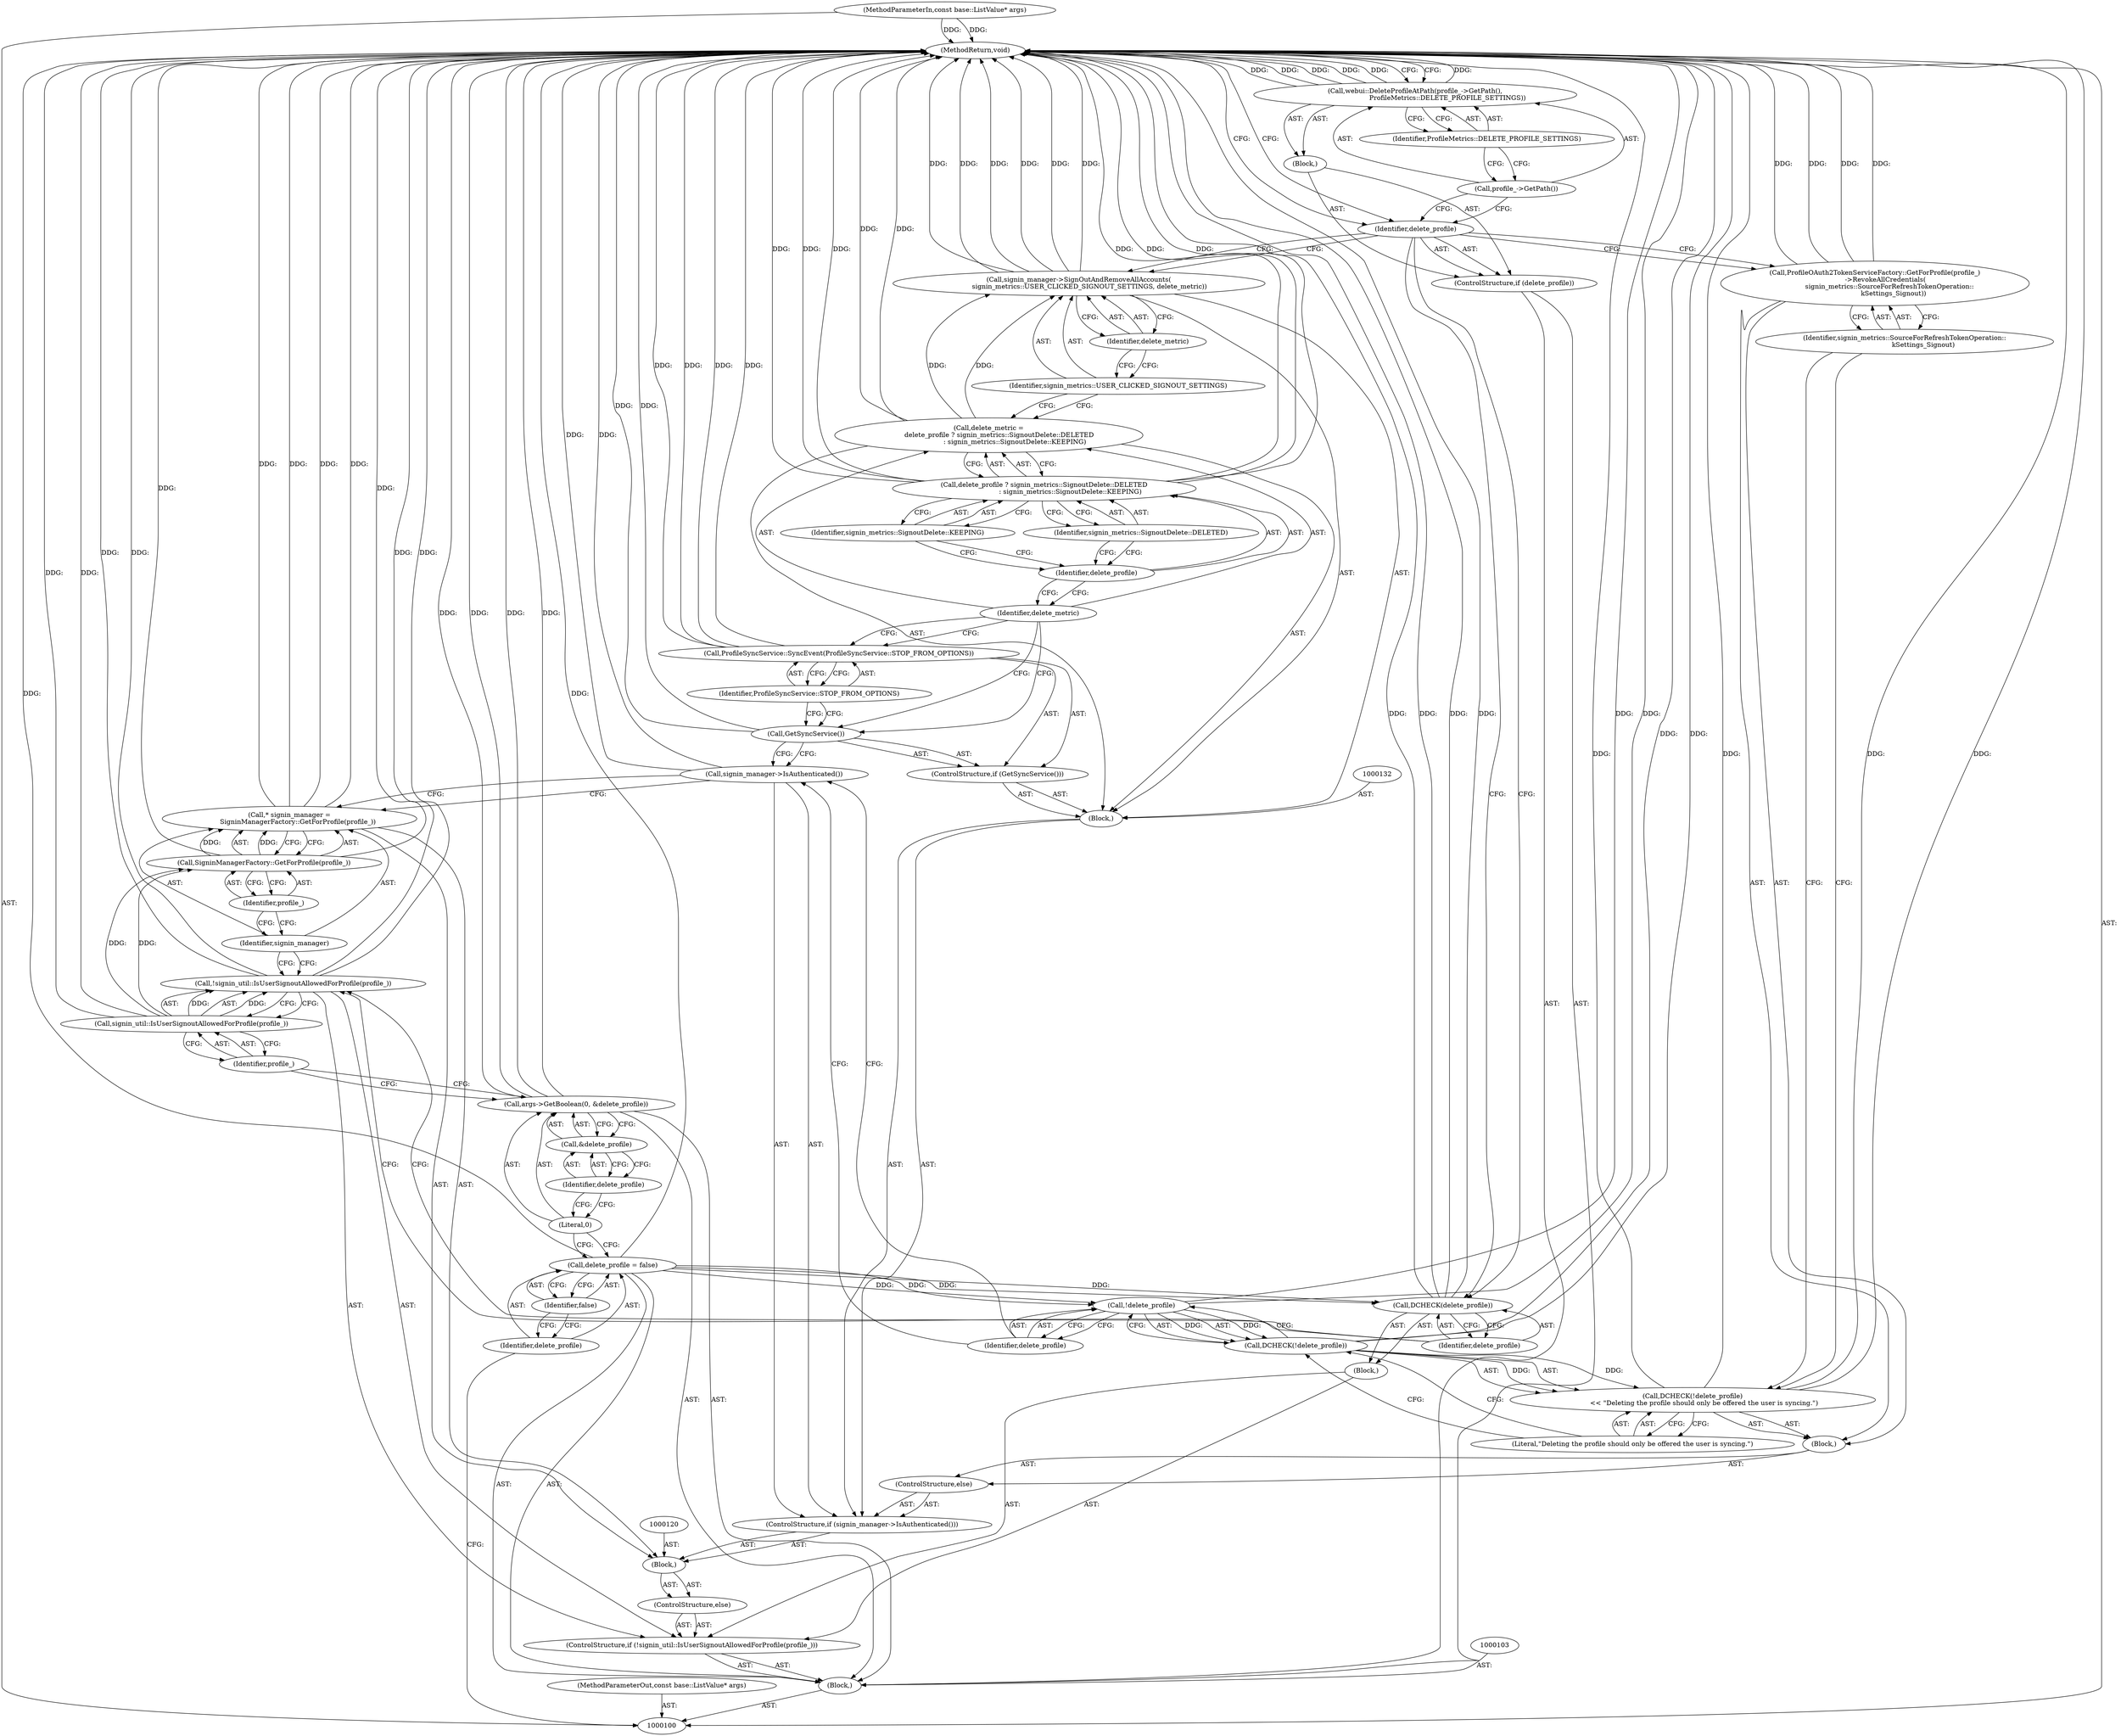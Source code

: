 digraph "0_Chrome_282f53ffdc3b1902da86f6a0791af736837efbf8_6" {
"1000157" [label="(MethodReturn,void)"];
"1000101" [label="(MethodParameterIn,const base::ListValue* args)"];
"1000235" [label="(MethodParameterOut,const base::ListValue* args)"];
"1000102" [label="(Block,)"];
"1000125" [label="(ControlStructure,if (signin_manager->IsAuthenticated()))"];
"1000126" [label="(Call,signin_manager->IsAuthenticated())"];
"1000129" [label="(Call,GetSyncService())"];
"1000128" [label="(ControlStructure,if (GetSyncService()))"];
"1000131" [label="(Identifier,ProfileSyncService::STOP_FROM_OPTIONS)"];
"1000130" [label="(Call,ProfileSyncService::SyncEvent(ProfileSyncService::STOP_FROM_OPTIONS))"];
"1000133" [label="(Call,delete_metric =\n          delete_profile ? signin_metrics::SignoutDelete::DELETED\n                         : signin_metrics::SignoutDelete::KEEPING)"];
"1000134" [label="(Identifier,delete_metric)"];
"1000127" [label="(Block,)"];
"1000135" [label="(Call,delete_profile ? signin_metrics::SignoutDelete::DELETED\n                         : signin_metrics::SignoutDelete::KEEPING)"];
"1000136" [label="(Identifier,delete_profile)"];
"1000137" [label="(Identifier,signin_metrics::SignoutDelete::DELETED)"];
"1000138" [label="(Identifier,signin_metrics::SignoutDelete::KEEPING)"];
"1000139" [label="(Call,signin_manager->SignOutAndRemoveAllAccounts(\n          signin_metrics::USER_CLICKED_SIGNOUT_SETTINGS, delete_metric))"];
"1000140" [label="(Identifier,signin_metrics::USER_CLICKED_SIGNOUT_SETTINGS)"];
"1000141" [label="(Identifier,delete_metric)"];
"1000143" [label="(Block,)"];
"1000142" [label="(ControlStructure,else)"];
"1000106" [label="(Identifier,false)"];
"1000104" [label="(Call,delete_profile = false)"];
"1000105" [label="(Identifier,delete_profile)"];
"1000146" [label="(Call,!delete_profile)"];
"1000147" [label="(Identifier,delete_profile)"];
"1000144" [label="(Call,DCHECK(!delete_profile)\n           << \"Deleting the profile should only be offered the user is syncing.\")"];
"1000145" [label="(Call,DCHECK(!delete_profile))"];
"1000148" [label="(Literal,\"Deleting the profile should only be offered the user is syncing.\")"];
"1000149" [label="(Call,ProfileOAuth2TokenServiceFactory::GetForProfile(profile_)\n          ->RevokeAllCredentials(\n              signin_metrics::SourceForRefreshTokenOperation::\n                  kSettings_Signout))"];
"1000150" [label="(Identifier,signin_metrics::SourceForRefreshTokenOperation::\n                  kSettings_Signout)"];
"1000151" [label="(ControlStructure,if (delete_profile))"];
"1000153" [label="(Block,)"];
"1000152" [label="(Identifier,delete_profile)"];
"1000108" [label="(Literal,0)"];
"1000107" [label="(Call,args->GetBoolean(0, &delete_profile))"];
"1000109" [label="(Call,&delete_profile)"];
"1000110" [label="(Identifier,delete_profile)"];
"1000155" [label="(Call,profile_->GetPath())"];
"1000154" [label="(Call,webui::DeleteProfileAtPath(profile_->GetPath(),\n                               ProfileMetrics::DELETE_PROFILE_SETTINGS))"];
"1000156" [label="(Identifier,ProfileMetrics::DELETE_PROFILE_SETTINGS)"];
"1000111" [label="(ControlStructure,if (!signin_util::IsUserSignoutAllowedForProfile(profile_)))"];
"1000114" [label="(Identifier,profile_)"];
"1000112" [label="(Call,!signin_util::IsUserSignoutAllowedForProfile(profile_))"];
"1000115" [label="(Block,)"];
"1000113" [label="(Call,signin_util::IsUserSignoutAllowedForProfile(profile_))"];
"1000117" [label="(Identifier,delete_profile)"];
"1000116" [label="(Call,DCHECK(delete_profile))"];
"1000118" [label="(ControlStructure,else)"];
"1000121" [label="(Call,* signin_manager =\n        SigninManagerFactory::GetForProfile(profile_))"];
"1000122" [label="(Identifier,signin_manager)"];
"1000119" [label="(Block,)"];
"1000124" [label="(Identifier,profile_)"];
"1000123" [label="(Call,SigninManagerFactory::GetForProfile(profile_))"];
"1000157" -> "1000100"  [label="AST: "];
"1000157" -> "1000154"  [label="CFG: "];
"1000157" -> "1000152"  [label="CFG: "];
"1000116" -> "1000157"  [label="DDG: "];
"1000116" -> "1000157"  [label="DDG: "];
"1000107" -> "1000157"  [label="DDG: "];
"1000107" -> "1000157"  [label="DDG: "];
"1000113" -> "1000157"  [label="DDG: "];
"1000139" -> "1000157"  [label="DDG: "];
"1000139" -> "1000157"  [label="DDG: "];
"1000139" -> "1000157"  [label="DDG: "];
"1000149" -> "1000157"  [label="DDG: "];
"1000149" -> "1000157"  [label="DDG: "];
"1000154" -> "1000157"  [label="DDG: "];
"1000154" -> "1000157"  [label="DDG: "];
"1000154" -> "1000157"  [label="DDG: "];
"1000145" -> "1000157"  [label="DDG: "];
"1000130" -> "1000157"  [label="DDG: "];
"1000130" -> "1000157"  [label="DDG: "];
"1000126" -> "1000157"  [label="DDG: "];
"1000121" -> "1000157"  [label="DDG: "];
"1000121" -> "1000157"  [label="DDG: "];
"1000129" -> "1000157"  [label="DDG: "];
"1000144" -> "1000157"  [label="DDG: "];
"1000144" -> "1000157"  [label="DDG: "];
"1000112" -> "1000157"  [label="DDG: "];
"1000112" -> "1000157"  [label="DDG: "];
"1000133" -> "1000157"  [label="DDG: "];
"1000101" -> "1000157"  [label="DDG: "];
"1000135" -> "1000157"  [label="DDG: "];
"1000135" -> "1000157"  [label="DDG: "];
"1000135" -> "1000157"  [label="DDG: "];
"1000146" -> "1000157"  [label="DDG: "];
"1000104" -> "1000157"  [label="DDG: "];
"1000123" -> "1000157"  [label="DDG: "];
"1000101" -> "1000100"  [label="AST: "];
"1000101" -> "1000157"  [label="DDG: "];
"1000235" -> "1000100"  [label="AST: "];
"1000102" -> "1000100"  [label="AST: "];
"1000103" -> "1000102"  [label="AST: "];
"1000104" -> "1000102"  [label="AST: "];
"1000107" -> "1000102"  [label="AST: "];
"1000111" -> "1000102"  [label="AST: "];
"1000151" -> "1000102"  [label="AST: "];
"1000125" -> "1000119"  [label="AST: "];
"1000126" -> "1000125"  [label="AST: "];
"1000127" -> "1000125"  [label="AST: "];
"1000142" -> "1000125"  [label="AST: "];
"1000126" -> "1000125"  [label="AST: "];
"1000126" -> "1000121"  [label="CFG: "];
"1000129" -> "1000126"  [label="CFG: "];
"1000147" -> "1000126"  [label="CFG: "];
"1000126" -> "1000157"  [label="DDG: "];
"1000129" -> "1000128"  [label="AST: "];
"1000129" -> "1000126"  [label="CFG: "];
"1000131" -> "1000129"  [label="CFG: "];
"1000134" -> "1000129"  [label="CFG: "];
"1000129" -> "1000157"  [label="DDG: "];
"1000128" -> "1000127"  [label="AST: "];
"1000129" -> "1000128"  [label="AST: "];
"1000130" -> "1000128"  [label="AST: "];
"1000131" -> "1000130"  [label="AST: "];
"1000131" -> "1000129"  [label="CFG: "];
"1000130" -> "1000131"  [label="CFG: "];
"1000130" -> "1000128"  [label="AST: "];
"1000130" -> "1000131"  [label="CFG: "];
"1000131" -> "1000130"  [label="AST: "];
"1000134" -> "1000130"  [label="CFG: "];
"1000130" -> "1000157"  [label="DDG: "];
"1000130" -> "1000157"  [label="DDG: "];
"1000133" -> "1000127"  [label="AST: "];
"1000133" -> "1000135"  [label="CFG: "];
"1000134" -> "1000133"  [label="AST: "];
"1000135" -> "1000133"  [label="AST: "];
"1000140" -> "1000133"  [label="CFG: "];
"1000133" -> "1000157"  [label="DDG: "];
"1000133" -> "1000139"  [label="DDG: "];
"1000134" -> "1000133"  [label="AST: "];
"1000134" -> "1000130"  [label="CFG: "];
"1000134" -> "1000129"  [label="CFG: "];
"1000136" -> "1000134"  [label="CFG: "];
"1000127" -> "1000125"  [label="AST: "];
"1000128" -> "1000127"  [label="AST: "];
"1000132" -> "1000127"  [label="AST: "];
"1000133" -> "1000127"  [label="AST: "];
"1000139" -> "1000127"  [label="AST: "];
"1000135" -> "1000133"  [label="AST: "];
"1000135" -> "1000137"  [label="CFG: "];
"1000135" -> "1000138"  [label="CFG: "];
"1000136" -> "1000135"  [label="AST: "];
"1000137" -> "1000135"  [label="AST: "];
"1000138" -> "1000135"  [label="AST: "];
"1000133" -> "1000135"  [label="CFG: "];
"1000135" -> "1000157"  [label="DDG: "];
"1000135" -> "1000157"  [label="DDG: "];
"1000135" -> "1000157"  [label="DDG: "];
"1000136" -> "1000135"  [label="AST: "];
"1000136" -> "1000134"  [label="CFG: "];
"1000137" -> "1000136"  [label="CFG: "];
"1000138" -> "1000136"  [label="CFG: "];
"1000137" -> "1000135"  [label="AST: "];
"1000137" -> "1000136"  [label="CFG: "];
"1000135" -> "1000137"  [label="CFG: "];
"1000138" -> "1000135"  [label="AST: "];
"1000138" -> "1000136"  [label="CFG: "];
"1000135" -> "1000138"  [label="CFG: "];
"1000139" -> "1000127"  [label="AST: "];
"1000139" -> "1000141"  [label="CFG: "];
"1000140" -> "1000139"  [label="AST: "];
"1000141" -> "1000139"  [label="AST: "];
"1000152" -> "1000139"  [label="CFG: "];
"1000139" -> "1000157"  [label="DDG: "];
"1000139" -> "1000157"  [label="DDG: "];
"1000139" -> "1000157"  [label="DDG: "];
"1000133" -> "1000139"  [label="DDG: "];
"1000140" -> "1000139"  [label="AST: "];
"1000140" -> "1000133"  [label="CFG: "];
"1000141" -> "1000140"  [label="CFG: "];
"1000141" -> "1000139"  [label="AST: "];
"1000141" -> "1000140"  [label="CFG: "];
"1000139" -> "1000141"  [label="CFG: "];
"1000143" -> "1000142"  [label="AST: "];
"1000144" -> "1000143"  [label="AST: "];
"1000149" -> "1000143"  [label="AST: "];
"1000142" -> "1000125"  [label="AST: "];
"1000143" -> "1000142"  [label="AST: "];
"1000106" -> "1000104"  [label="AST: "];
"1000106" -> "1000105"  [label="CFG: "];
"1000104" -> "1000106"  [label="CFG: "];
"1000104" -> "1000102"  [label="AST: "];
"1000104" -> "1000106"  [label="CFG: "];
"1000105" -> "1000104"  [label="AST: "];
"1000106" -> "1000104"  [label="AST: "];
"1000108" -> "1000104"  [label="CFG: "];
"1000104" -> "1000157"  [label="DDG: "];
"1000104" -> "1000116"  [label="DDG: "];
"1000104" -> "1000146"  [label="DDG: "];
"1000105" -> "1000104"  [label="AST: "];
"1000105" -> "1000100"  [label="CFG: "];
"1000106" -> "1000105"  [label="CFG: "];
"1000146" -> "1000145"  [label="AST: "];
"1000146" -> "1000147"  [label="CFG: "];
"1000147" -> "1000146"  [label="AST: "];
"1000145" -> "1000146"  [label="CFG: "];
"1000146" -> "1000157"  [label="DDG: "];
"1000146" -> "1000145"  [label="DDG: "];
"1000104" -> "1000146"  [label="DDG: "];
"1000147" -> "1000146"  [label="AST: "];
"1000147" -> "1000126"  [label="CFG: "];
"1000146" -> "1000147"  [label="CFG: "];
"1000144" -> "1000143"  [label="AST: "];
"1000144" -> "1000148"  [label="CFG: "];
"1000145" -> "1000144"  [label="AST: "];
"1000148" -> "1000144"  [label="AST: "];
"1000150" -> "1000144"  [label="CFG: "];
"1000144" -> "1000157"  [label="DDG: "];
"1000144" -> "1000157"  [label="DDG: "];
"1000145" -> "1000144"  [label="DDG: "];
"1000145" -> "1000144"  [label="AST: "];
"1000145" -> "1000146"  [label="CFG: "];
"1000146" -> "1000145"  [label="AST: "];
"1000148" -> "1000145"  [label="CFG: "];
"1000145" -> "1000157"  [label="DDG: "];
"1000145" -> "1000144"  [label="DDG: "];
"1000146" -> "1000145"  [label="DDG: "];
"1000148" -> "1000144"  [label="AST: "];
"1000148" -> "1000145"  [label="CFG: "];
"1000144" -> "1000148"  [label="CFG: "];
"1000149" -> "1000143"  [label="AST: "];
"1000149" -> "1000150"  [label="CFG: "];
"1000150" -> "1000149"  [label="AST: "];
"1000152" -> "1000149"  [label="CFG: "];
"1000149" -> "1000157"  [label="DDG: "];
"1000149" -> "1000157"  [label="DDG: "];
"1000150" -> "1000149"  [label="AST: "];
"1000150" -> "1000144"  [label="CFG: "];
"1000149" -> "1000150"  [label="CFG: "];
"1000151" -> "1000102"  [label="AST: "];
"1000152" -> "1000151"  [label="AST: "];
"1000153" -> "1000151"  [label="AST: "];
"1000153" -> "1000151"  [label="AST: "];
"1000154" -> "1000153"  [label="AST: "];
"1000152" -> "1000151"  [label="AST: "];
"1000152" -> "1000116"  [label="CFG: "];
"1000152" -> "1000139"  [label="CFG: "];
"1000152" -> "1000149"  [label="CFG: "];
"1000155" -> "1000152"  [label="CFG: "];
"1000157" -> "1000152"  [label="CFG: "];
"1000108" -> "1000107"  [label="AST: "];
"1000108" -> "1000104"  [label="CFG: "];
"1000110" -> "1000108"  [label="CFG: "];
"1000107" -> "1000102"  [label="AST: "];
"1000107" -> "1000109"  [label="CFG: "];
"1000108" -> "1000107"  [label="AST: "];
"1000109" -> "1000107"  [label="AST: "];
"1000114" -> "1000107"  [label="CFG: "];
"1000107" -> "1000157"  [label="DDG: "];
"1000107" -> "1000157"  [label="DDG: "];
"1000109" -> "1000107"  [label="AST: "];
"1000109" -> "1000110"  [label="CFG: "];
"1000110" -> "1000109"  [label="AST: "];
"1000107" -> "1000109"  [label="CFG: "];
"1000110" -> "1000109"  [label="AST: "];
"1000110" -> "1000108"  [label="CFG: "];
"1000109" -> "1000110"  [label="CFG: "];
"1000155" -> "1000154"  [label="AST: "];
"1000155" -> "1000152"  [label="CFG: "];
"1000156" -> "1000155"  [label="CFG: "];
"1000154" -> "1000153"  [label="AST: "];
"1000154" -> "1000156"  [label="CFG: "];
"1000155" -> "1000154"  [label="AST: "];
"1000156" -> "1000154"  [label="AST: "];
"1000157" -> "1000154"  [label="CFG: "];
"1000154" -> "1000157"  [label="DDG: "];
"1000154" -> "1000157"  [label="DDG: "];
"1000154" -> "1000157"  [label="DDG: "];
"1000156" -> "1000154"  [label="AST: "];
"1000156" -> "1000155"  [label="CFG: "];
"1000154" -> "1000156"  [label="CFG: "];
"1000111" -> "1000102"  [label="AST: "];
"1000112" -> "1000111"  [label="AST: "];
"1000115" -> "1000111"  [label="AST: "];
"1000118" -> "1000111"  [label="AST: "];
"1000114" -> "1000113"  [label="AST: "];
"1000114" -> "1000107"  [label="CFG: "];
"1000113" -> "1000114"  [label="CFG: "];
"1000112" -> "1000111"  [label="AST: "];
"1000112" -> "1000113"  [label="CFG: "];
"1000113" -> "1000112"  [label="AST: "];
"1000117" -> "1000112"  [label="CFG: "];
"1000122" -> "1000112"  [label="CFG: "];
"1000112" -> "1000157"  [label="DDG: "];
"1000112" -> "1000157"  [label="DDG: "];
"1000113" -> "1000112"  [label="DDG: "];
"1000115" -> "1000111"  [label="AST: "];
"1000116" -> "1000115"  [label="AST: "];
"1000113" -> "1000112"  [label="AST: "];
"1000113" -> "1000114"  [label="CFG: "];
"1000114" -> "1000113"  [label="AST: "];
"1000112" -> "1000113"  [label="CFG: "];
"1000113" -> "1000157"  [label="DDG: "];
"1000113" -> "1000112"  [label="DDG: "];
"1000113" -> "1000123"  [label="DDG: "];
"1000117" -> "1000116"  [label="AST: "];
"1000117" -> "1000112"  [label="CFG: "];
"1000116" -> "1000117"  [label="CFG: "];
"1000116" -> "1000115"  [label="AST: "];
"1000116" -> "1000117"  [label="CFG: "];
"1000117" -> "1000116"  [label="AST: "];
"1000152" -> "1000116"  [label="CFG: "];
"1000116" -> "1000157"  [label="DDG: "];
"1000116" -> "1000157"  [label="DDG: "];
"1000104" -> "1000116"  [label="DDG: "];
"1000118" -> "1000111"  [label="AST: "];
"1000119" -> "1000118"  [label="AST: "];
"1000121" -> "1000119"  [label="AST: "];
"1000121" -> "1000123"  [label="CFG: "];
"1000122" -> "1000121"  [label="AST: "];
"1000123" -> "1000121"  [label="AST: "];
"1000126" -> "1000121"  [label="CFG: "];
"1000121" -> "1000157"  [label="DDG: "];
"1000121" -> "1000157"  [label="DDG: "];
"1000123" -> "1000121"  [label="DDG: "];
"1000122" -> "1000121"  [label="AST: "];
"1000122" -> "1000112"  [label="CFG: "];
"1000124" -> "1000122"  [label="CFG: "];
"1000119" -> "1000118"  [label="AST: "];
"1000120" -> "1000119"  [label="AST: "];
"1000121" -> "1000119"  [label="AST: "];
"1000125" -> "1000119"  [label="AST: "];
"1000124" -> "1000123"  [label="AST: "];
"1000124" -> "1000122"  [label="CFG: "];
"1000123" -> "1000124"  [label="CFG: "];
"1000123" -> "1000121"  [label="AST: "];
"1000123" -> "1000124"  [label="CFG: "];
"1000124" -> "1000123"  [label="AST: "];
"1000121" -> "1000123"  [label="CFG: "];
"1000123" -> "1000157"  [label="DDG: "];
"1000123" -> "1000121"  [label="DDG: "];
"1000113" -> "1000123"  [label="DDG: "];
}
